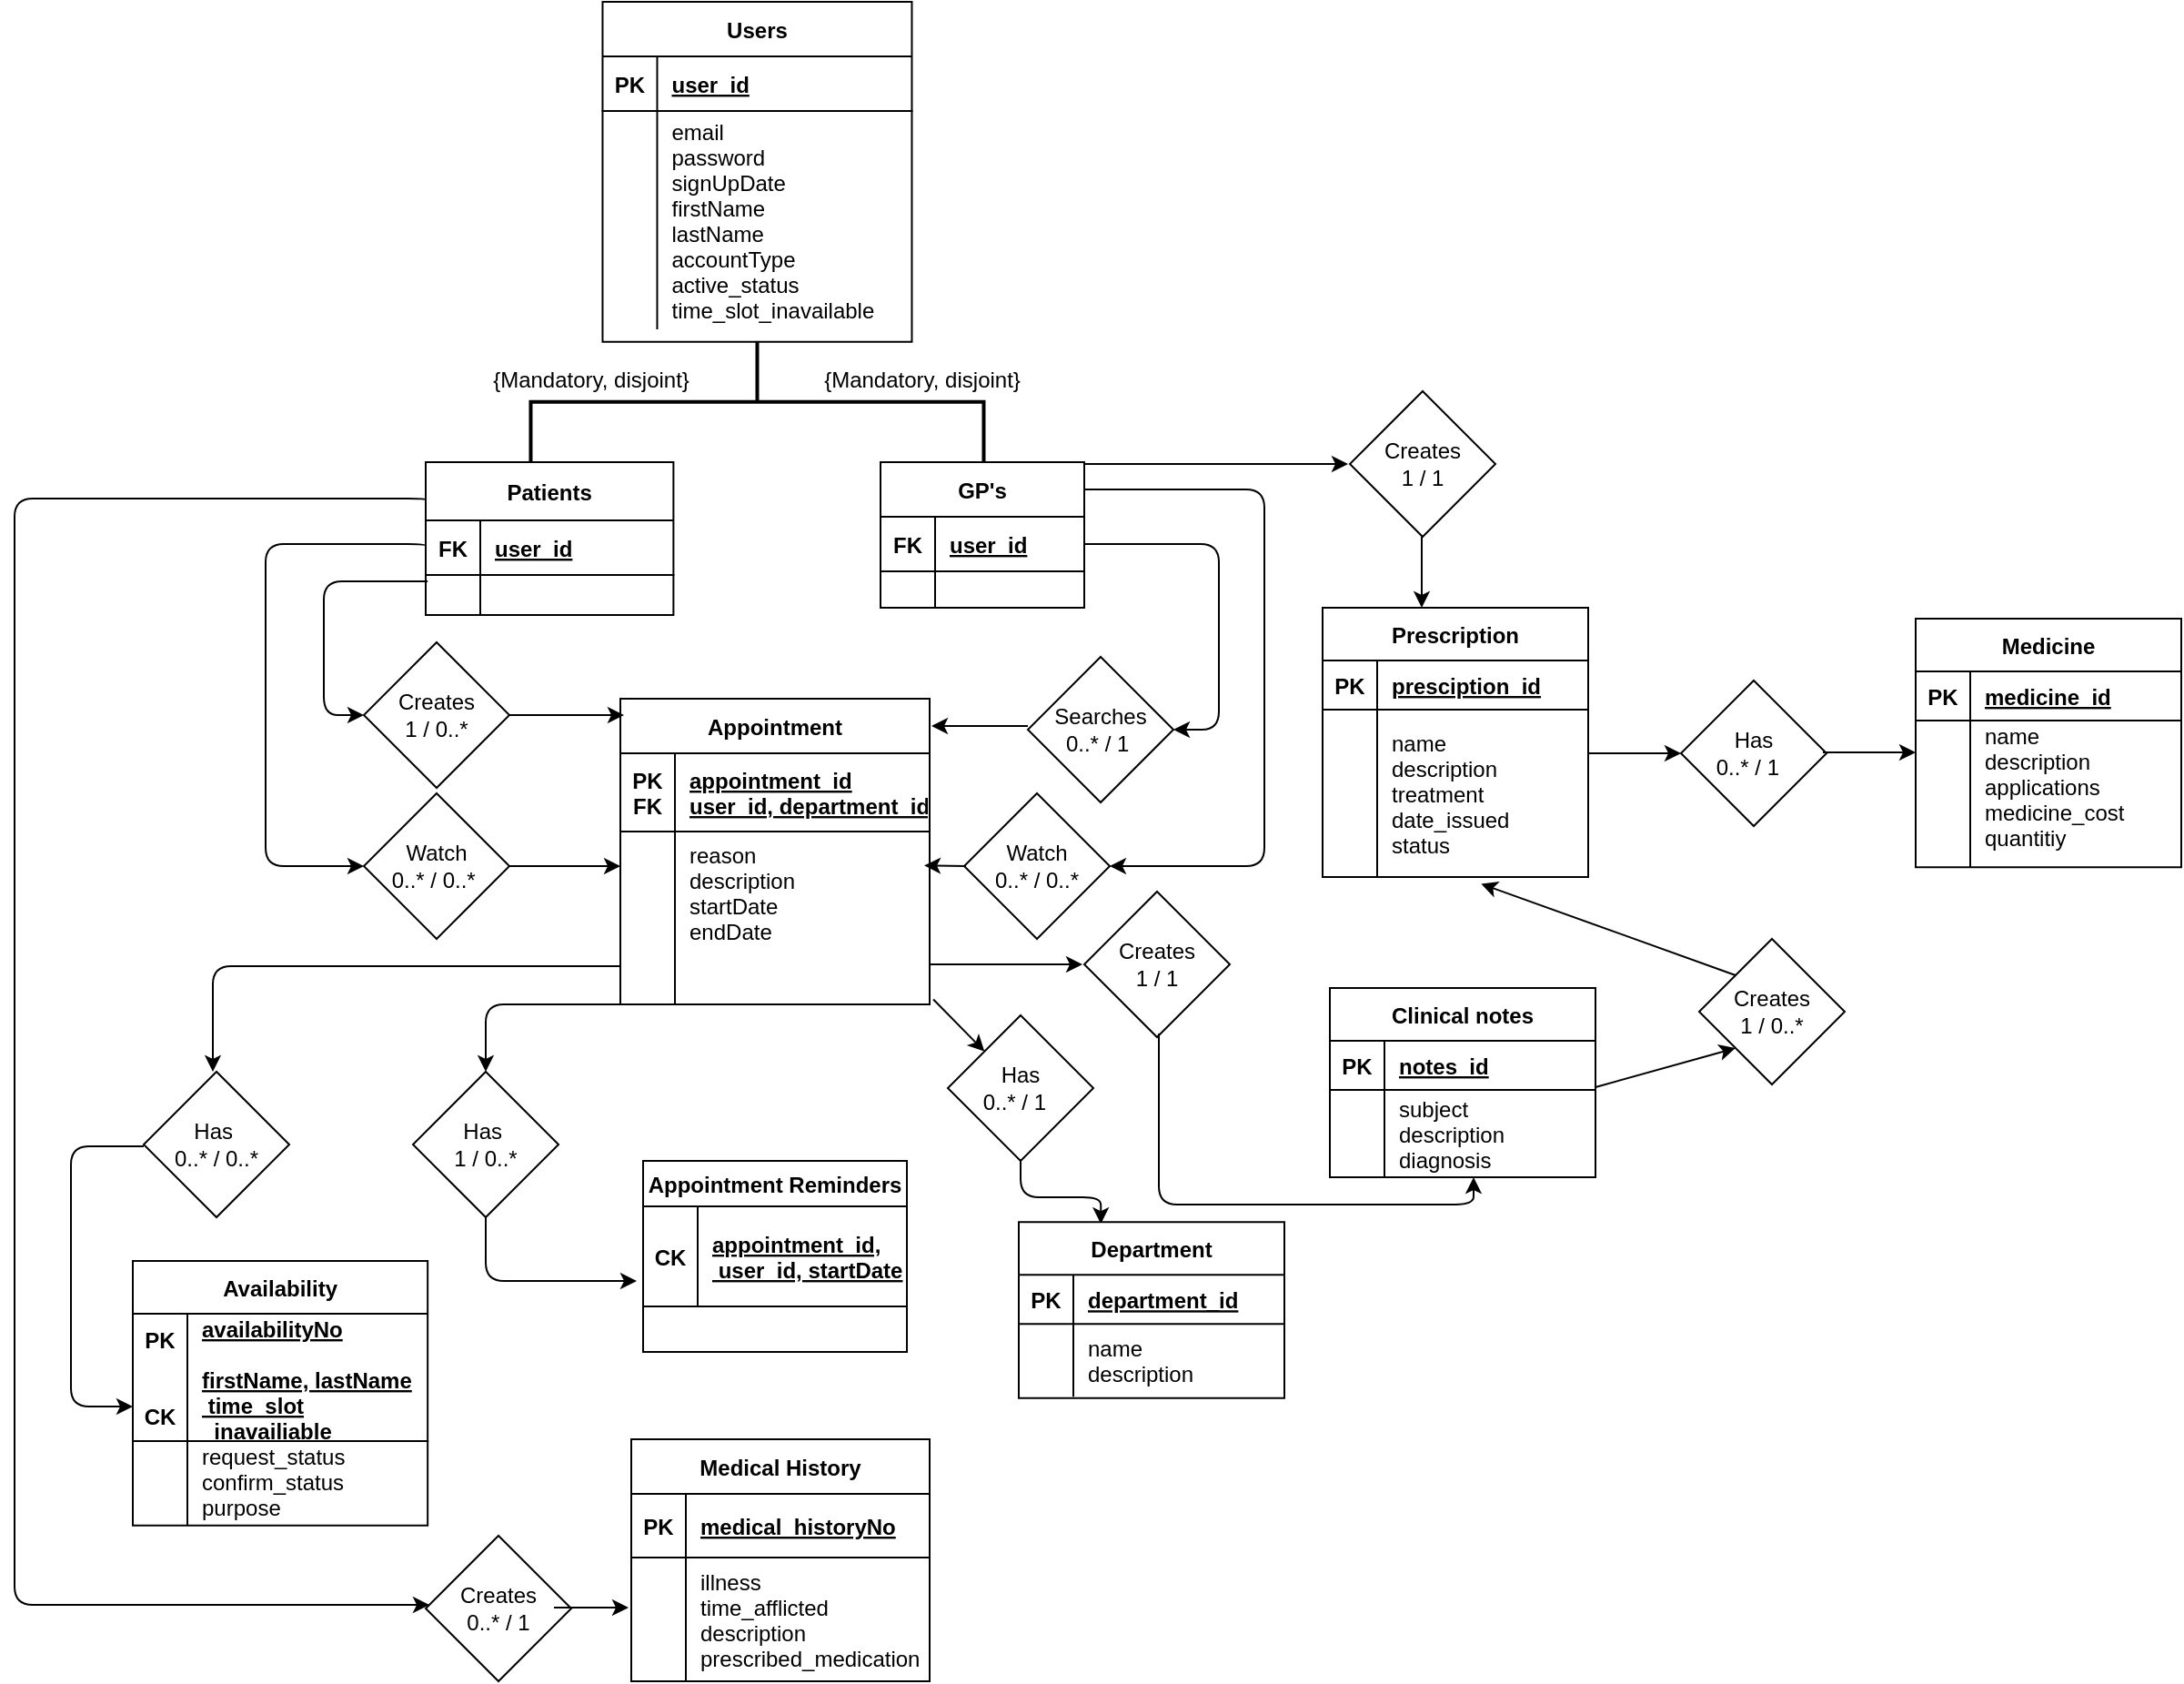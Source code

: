 <mxfile version="13.10.2" type="device"><diagram id="R2lEEEUBdFMjLlhIrx00" name="Diagram"><mxGraphModel dx="1449" dy="1027" grid="0" gridSize="10" guides="1" tooltips="1" connect="1" arrows="1" fold="1" page="0" pageScale="1" pageWidth="850" pageHeight="1100" math="0" shadow="0" extFonts="Permanent Marker^https://fonts.googleapis.com/css?family=Permanent+Marker"><root><mxCell id="0"/><mxCell id="1" parent="0"/><mxCell id="ns8veMdd_7WvEedU-JZv-5" style="edgeStyle=orthogonalEdgeStyle;rounded=1;orthogonalLoop=1;jettySize=auto;html=1;exitX=0;exitY=0.25;exitDx=0;exitDy=0;" parent="1" source="C-vyLk0tnHw3VtMMgP7b-2" target="ns8veMdd_7WvEedU-JZv-6" edge="1"><mxGeometry relative="1" as="geometry"><mxPoint x="40" y="370" as="targetPoint"/><Array as="points"><mxPoint x="243" y="230"/><mxPoint x="17" y="230"/><mxPoint x="17" y="838"/></Array></mxGeometry></mxCell><mxCell id="6a3gbyVTUJdRKcO8Yb8x-32" value="" style="strokeWidth=2;html=1;shape=mxgraph.flowchart.annotation_2;align=left;labelPosition=right;pointerEvents=1;rotation=90;" parent="1" vertex="1"><mxGeometry x="391.84" y="52.35" width="66.8" height="249" as="geometry"/></mxCell><mxCell id="6a3gbyVTUJdRKcO8Yb8x-34" value="Searches&lt;br&gt;0..* / 1&amp;nbsp;" style="rhombus;whiteSpace=wrap;html=1;" parent="1" vertex="1"><mxGeometry x="574" y="317" width="80" height="80" as="geometry"/></mxCell><mxCell id="6a3gbyVTUJdRKcO8Yb8x-35" style="edgeStyle=orthogonalEdgeStyle;rounded=1;orthogonalLoop=1;jettySize=auto;html=1;exitX=1;exitY=0.5;exitDx=0;exitDy=0;entryX=1;entryY=0.5;entryDx=0;entryDy=0;" parent="1" source="6a3gbyVTUJdRKcO8Yb8x-25" target="6a3gbyVTUJdRKcO8Yb8x-34" edge="1"><mxGeometry relative="1" as="geometry"><Array as="points"><mxPoint x="679" y="255"/><mxPoint x="679" y="357"/></Array></mxGeometry></mxCell><mxCell id="6a3gbyVTUJdRKcO8Yb8x-44" value="Creates &lt;br&gt;1 / 0..*" style="rhombus;whiteSpace=wrap;html=1;" parent="1" vertex="1"><mxGeometry x="209" y="309" width="80" height="80" as="geometry"/></mxCell><mxCell id="wx3--FIx8wRdteSqaftg-1" value="Watch&lt;br&gt;0..* / 0..*&amp;nbsp;" style="rhombus;whiteSpace=wrap;html=1;" parent="1" vertex="1"><mxGeometry x="209" y="392" width="80" height="80" as="geometry"/></mxCell><mxCell id="wx3--FIx8wRdteSqaftg-5" style="edgeStyle=orthogonalEdgeStyle;rounded=1;orthogonalLoop=1;jettySize=auto;html=1;exitX=0;exitY=0.5;exitDx=0;exitDy=0;entryX=0;entryY=0.5;entryDx=0;entryDy=0;" parent="1" source="C-vyLk0tnHw3VtMMgP7b-3" target="wx3--FIx8wRdteSqaftg-1" edge="1"><mxGeometry relative="1" as="geometry"><mxPoint x="250" y="240" as="sourcePoint"/><mxPoint x="170" y="630" as="targetPoint"/><Array as="points"><mxPoint x="155" y="255"/><mxPoint x="155" y="432"/></Array></mxGeometry></mxCell><mxCell id="ns8veMdd_7WvEedU-JZv-32" style="edgeStyle=orthogonalEdgeStyle;rounded=1;orthogonalLoop=1;jettySize=auto;html=1;exitX=1;exitY=0.5;exitDx=0;exitDy=0;strokeColor=none;" parent="1" source="wx3--FIx8wRdteSqaftg-41" target="wx3--FIx8wRdteSqaftg-28" edge="1"><mxGeometry relative="1" as="geometry"/></mxCell><mxCell id="2" style="edgeStyle=orthogonalEdgeStyle;rounded=1;orthogonalLoop=1;jettySize=auto;html=1;entryX=0.309;entryY=0.01;entryDx=0;entryDy=0;entryPerimeter=0;" parent="1" source="wx3--FIx8wRdteSqaftg-41" target="wx3--FIx8wRdteSqaftg-28" edge="1"><mxGeometry relative="1" as="geometry"/></mxCell><mxCell id="wx3--FIx8wRdteSqaftg-41" value="Has&lt;br&gt;0..* / 1 &amp;nbsp;" style="rhombus;whiteSpace=wrap;html=1;" parent="1" vertex="1"><mxGeometry x="530" y="514" width="80" height="80" as="geometry"/></mxCell><mxCell id="6a3gbyVTUJdRKcO8Yb8x-36" value="Appointment" style="shape=table;startSize=30;container=1;collapsible=1;childLayout=tableLayout;fixedRows=1;rowLines=0;fontStyle=1;align=center;resizeLast=1;" parent="1" vertex="1"><mxGeometry x="350" y="340" width="170" height="168" as="geometry"><mxRectangle x="340" y="20" width="70" height="30" as="alternateBounds"/></mxGeometry></mxCell><mxCell id="6a3gbyVTUJdRKcO8Yb8x-37" value="" style="shape=partialRectangle;collapsible=0;dropTarget=0;pointerEvents=0;fillColor=none;points=[[0,0.5],[1,0.5]];portConstraint=eastwest;top=0;left=0;right=0;bottom=1;" parent="6a3gbyVTUJdRKcO8Yb8x-36" vertex="1"><mxGeometry y="30" width="170" height="43" as="geometry"/></mxCell><mxCell id="6a3gbyVTUJdRKcO8Yb8x-38" value="PK&#10;FK" style="shape=partialRectangle;overflow=hidden;connectable=0;fillColor=none;top=0;left=0;bottom=0;right=0;fontStyle=1;" parent="6a3gbyVTUJdRKcO8Yb8x-37" vertex="1"><mxGeometry width="30" height="43" as="geometry"/></mxCell><mxCell id="6a3gbyVTUJdRKcO8Yb8x-39" value="appointment_id&#10;user_id, department_id" style="shape=partialRectangle;overflow=hidden;connectable=0;fillColor=none;top=0;left=0;bottom=0;right=0;align=left;spacingLeft=6;fontStyle=5;" parent="6a3gbyVTUJdRKcO8Yb8x-37" vertex="1"><mxGeometry x="30" width="140" height="43" as="geometry"/></mxCell><mxCell id="6a3gbyVTUJdRKcO8Yb8x-40" value="" style="shape=partialRectangle;collapsible=0;dropTarget=0;pointerEvents=0;fillColor=none;points=[[0,0.5],[1,0.5]];portConstraint=eastwest;top=0;left=0;right=0;bottom=0;" parent="6a3gbyVTUJdRKcO8Yb8x-36" vertex="1"><mxGeometry y="73" width="170" height="95" as="geometry"/></mxCell><mxCell id="6a3gbyVTUJdRKcO8Yb8x-41" value="" style="shape=partialRectangle;overflow=hidden;connectable=0;fillColor=none;top=0;left=0;bottom=0;right=0;" parent="6a3gbyVTUJdRKcO8Yb8x-40" vertex="1"><mxGeometry width="30" height="95" as="geometry"/></mxCell><mxCell id="6a3gbyVTUJdRKcO8Yb8x-42" value="reason&#10;description&#10;startDate&#10;endDate&#10;&#10;" style="shape=partialRectangle;overflow=hidden;connectable=0;fillColor=none;top=0;left=0;bottom=0;right=0;align=left;spacingLeft=6;" parent="6a3gbyVTUJdRKcO8Yb8x-40" vertex="1"><mxGeometry x="30" width="140" height="95" as="geometry"/></mxCell><mxCell id="ns8veMdd_7WvEedU-JZv-6" value="Creates&lt;br&gt;0..* / 1" style="rhombus;whiteSpace=wrap;html=1;" parent="1" vertex="1"><mxGeometry x="243" y="800" width="80" height="80" as="geometry"/></mxCell><mxCell id="P6kOcSW-mybjxz6MBlRz-5" value="{Mandatory, disjoint}" style="text;html=1;strokeColor=none;fillColor=none;align=center;verticalAlign=middle;whiteSpace=wrap;rounded=0;" parent="1" vertex="1"><mxGeometry x="269" y="150" width="130" height="30" as="geometry"/></mxCell><mxCell id="P6kOcSW-mybjxz6MBlRz-6" value="{Mandatory, disjoint}" style="text;html=1;strokeColor=none;fillColor=none;align=center;verticalAlign=middle;whiteSpace=wrap;rounded=0;" parent="1" vertex="1"><mxGeometry x="450.5" y="150" width="130" height="30" as="geometry"/></mxCell><mxCell id="P6kOcSW-mybjxz6MBlRz-7" value="" style="endArrow=classic;html=1;exitX=1;exitY=0.5;exitDx=0;exitDy=0;" parent="1" source="6a3gbyVTUJdRKcO8Yb8x-44" edge="1"><mxGeometry width="50" height="50" relative="1" as="geometry"><mxPoint x="330" y="390" as="sourcePoint"/><mxPoint x="352" y="349" as="targetPoint"/></mxGeometry></mxCell><mxCell id="P6kOcSW-mybjxz6MBlRz-9" value="" style="endArrow=classic;html=1;exitX=1;exitY=0.5;exitDx=0;exitDy=0;" parent="1" source="wx3--FIx8wRdteSqaftg-1" edge="1"><mxGeometry width="50" height="50" relative="1" as="geometry"><mxPoint x="270" y="580" as="sourcePoint"/><mxPoint x="350" y="432" as="targetPoint"/><Array as="points"/></mxGeometry></mxCell><mxCell id="P6kOcSW-mybjxz6MBlRz-10" value="" style="endArrow=classic;html=1;" parent="1" edge="1"><mxGeometry width="50" height="50" relative="1" as="geometry"><mxPoint x="574" y="355" as="sourcePoint"/><mxPoint x="521" y="355" as="targetPoint"/><Array as="points"/></mxGeometry></mxCell><mxCell id="P6kOcSW-mybjxz6MBlRz-21" value="" style="endArrow=classic;html=1;exitX=1.012;exitY=0.971;exitDx=0;exitDy=0;exitPerimeter=0;" parent="1" source="6a3gbyVTUJdRKcO8Yb8x-40" target="wx3--FIx8wRdteSqaftg-41" edge="1"><mxGeometry width="50" height="50" relative="1" as="geometry"><mxPoint x="530" y="520" as="sourcePoint"/><mxPoint x="565" y="470" as="targetPoint"/><Array as="points"/></mxGeometry></mxCell><mxCell id="wx3--FIx8wRdteSqaftg-28" value="Department" style="shape=table;startSize=29;container=1;collapsible=1;childLayout=tableLayout;fixedRows=1;rowLines=0;fontStyle=1;align=center;resizeLast=1;" parent="1" vertex="1"><mxGeometry x="569" y="627.63" width="146" height="96.75" as="geometry"/></mxCell><mxCell id="wx3--FIx8wRdteSqaftg-29" value="" style="shape=partialRectangle;collapsible=0;dropTarget=0;pointerEvents=0;fillColor=none;top=0;left=0;bottom=1;right=0;points=[[0,0.5],[1,0.5]];portConstraint=eastwest;" parent="wx3--FIx8wRdteSqaftg-28" vertex="1"><mxGeometry y="29" width="146" height="27" as="geometry"/></mxCell><mxCell id="wx3--FIx8wRdteSqaftg-30" value="PK" style="shape=partialRectangle;connectable=0;fillColor=none;top=0;left=0;bottom=0;right=0;fontStyle=1;overflow=hidden;" parent="wx3--FIx8wRdteSqaftg-29" vertex="1"><mxGeometry width="30.0" height="27" as="geometry"/></mxCell><mxCell id="wx3--FIx8wRdteSqaftg-31" value="department_id" style="shape=partialRectangle;connectable=0;fillColor=none;top=0;left=0;bottom=0;right=0;align=left;spacingLeft=6;fontStyle=5;overflow=hidden;" parent="wx3--FIx8wRdteSqaftg-29" vertex="1"><mxGeometry x="30.0" width="116" height="27" as="geometry"/></mxCell><mxCell id="wx3--FIx8wRdteSqaftg-35" value="" style="shape=partialRectangle;collapsible=0;dropTarget=0;pointerEvents=0;fillColor=none;top=0;left=0;bottom=0;right=0;points=[[0,0.5],[1,0.5]];portConstraint=eastwest;" parent="wx3--FIx8wRdteSqaftg-28" vertex="1"><mxGeometry y="56" width="146" height="40" as="geometry"/></mxCell><mxCell id="wx3--FIx8wRdteSqaftg-36" value="" style="shape=partialRectangle;connectable=0;fillColor=none;top=0;left=0;bottom=0;right=0;editable=1;overflow=hidden;" parent="wx3--FIx8wRdteSqaftg-35" vertex="1"><mxGeometry width="30.0" height="40" as="geometry"/></mxCell><mxCell id="wx3--FIx8wRdteSqaftg-37" value="name&#10;description" style="shape=partialRectangle;connectable=0;fillColor=none;top=0;left=0;bottom=0;right=0;align=left;spacingLeft=6;overflow=hidden;" parent="wx3--FIx8wRdteSqaftg-35" vertex="1"><mxGeometry x="30.0" width="116" height="40" as="geometry"/></mxCell><mxCell id="C-vyLk0tnHw3VtMMgP7b-23" value="Users" style="shape=table;startSize=30;container=1;collapsible=1;childLayout=tableLayout;fixedRows=1;rowLines=0;fontStyle=1;align=center;resizeLast=1;" parent="1" vertex="1"><mxGeometry x="340.24" y="-43" width="170" height="186.861" as="geometry"><mxRectangle x="340" y="20" width="70" height="30" as="alternateBounds"/></mxGeometry></mxCell><mxCell id="C-vyLk0tnHw3VtMMgP7b-24" value="" style="shape=partialRectangle;collapsible=0;dropTarget=0;pointerEvents=0;fillColor=none;points=[[0,0.5],[1,0.5]];portConstraint=eastwest;top=0;left=0;right=0;bottom=1;" parent="C-vyLk0tnHw3VtMMgP7b-23" vertex="1"><mxGeometry y="30" width="170" height="30" as="geometry"/></mxCell><mxCell id="C-vyLk0tnHw3VtMMgP7b-25" value="PK" style="shape=partialRectangle;overflow=hidden;connectable=0;fillColor=none;top=0;left=0;bottom=0;right=0;fontStyle=1;" parent="C-vyLk0tnHw3VtMMgP7b-24" vertex="1"><mxGeometry width="30" height="30" as="geometry"/></mxCell><mxCell id="C-vyLk0tnHw3VtMMgP7b-26" value="user_id" style="shape=partialRectangle;overflow=hidden;connectable=0;fillColor=none;top=0;left=0;bottom=0;right=0;align=left;spacingLeft=6;fontStyle=5;" parent="C-vyLk0tnHw3VtMMgP7b-24" vertex="1"><mxGeometry x="30" width="140" height="30" as="geometry"/></mxCell><mxCell id="C-vyLk0tnHw3VtMMgP7b-27" value="" style="shape=partialRectangle;collapsible=0;dropTarget=0;pointerEvents=0;fillColor=none;points=[[0,0.5],[1,0.5]];portConstraint=eastwest;top=0;left=0;right=0;bottom=0;" parent="C-vyLk0tnHw3VtMMgP7b-23" vertex="1"><mxGeometry y="60" width="170" height="120" as="geometry"/></mxCell><mxCell id="C-vyLk0tnHw3VtMMgP7b-28" value="" style="shape=partialRectangle;overflow=hidden;connectable=0;fillColor=none;top=0;left=0;bottom=0;right=0;" parent="C-vyLk0tnHw3VtMMgP7b-27" vertex="1"><mxGeometry width="30" height="120" as="geometry"/></mxCell><mxCell id="C-vyLk0tnHw3VtMMgP7b-29" value="email&#10;password&#10;signUpDate&#10;firstName&#10;lastName&#10;accountType&#10;active_status&#10;time_slot_inavailable" style="shape=partialRectangle;overflow=hidden;connectable=0;fillColor=none;top=0;left=0;bottom=0;right=0;align=left;spacingLeft=6;" parent="C-vyLk0tnHw3VtMMgP7b-27" vertex="1"><mxGeometry x="30" width="140" height="120" as="geometry"/></mxCell><mxCell id="C-vyLk0tnHw3VtMMgP7b-2" value="Patients" style="shape=table;startSize=32;container=1;collapsible=1;childLayout=tableLayout;fixedRows=1;rowLines=0;fontStyle=1;align=center;resizeLast=1;" parent="1" vertex="1"><mxGeometry x="243" y="210" width="136.19" height="84" as="geometry"/></mxCell><mxCell id="C-vyLk0tnHw3VtMMgP7b-3" value="" style="shape=partialRectangle;collapsible=0;dropTarget=0;pointerEvents=0;fillColor=none;points=[[0,0.5],[1,0.5]];portConstraint=eastwest;top=0;left=0;right=0;bottom=1;" parent="C-vyLk0tnHw3VtMMgP7b-2" vertex="1"><mxGeometry y="32" width="136.19" height="30" as="geometry"/></mxCell><mxCell id="C-vyLk0tnHw3VtMMgP7b-4" value="FK" style="shape=partialRectangle;overflow=hidden;connectable=0;fillColor=none;top=0;left=0;bottom=0;right=0;fontStyle=1;" parent="C-vyLk0tnHw3VtMMgP7b-3" vertex="1"><mxGeometry width="30" height="30" as="geometry"/></mxCell><mxCell id="C-vyLk0tnHw3VtMMgP7b-5" value="user_id" style="shape=partialRectangle;overflow=hidden;connectable=0;fillColor=none;top=0;left=0;bottom=0;right=0;align=left;spacingLeft=6;fontStyle=5;" parent="C-vyLk0tnHw3VtMMgP7b-3" vertex="1"><mxGeometry x="30" width="106.19" height="30" as="geometry"/></mxCell><mxCell id="C-vyLk0tnHw3VtMMgP7b-6" value="" style="shape=partialRectangle;collapsible=0;dropTarget=0;pointerEvents=0;fillColor=none;points=[[0,0.5],[1,0.5]];portConstraint=eastwest;top=0;left=0;right=0;bottom=0;" parent="C-vyLk0tnHw3VtMMgP7b-2" vertex="1"><mxGeometry y="62" width="136.19" height="22" as="geometry"/></mxCell><mxCell id="C-vyLk0tnHw3VtMMgP7b-7" value="" style="shape=partialRectangle;overflow=hidden;connectable=0;fillColor=none;top=0;left=0;bottom=0;right=0;" parent="C-vyLk0tnHw3VtMMgP7b-6" vertex="1"><mxGeometry width="30" height="22" as="geometry"/></mxCell><mxCell id="C-vyLk0tnHw3VtMMgP7b-8" value="" style="shape=partialRectangle;overflow=hidden;connectable=0;fillColor=none;top=0;left=0;bottom=0;right=0;align=left;spacingLeft=6;" parent="C-vyLk0tnHw3VtMMgP7b-6" vertex="1"><mxGeometry x="30" width="106.19" height="22" as="geometry"/></mxCell><mxCell id="6a3gbyVTUJdRKcO8Yb8x-24" value="GP's" style="shape=table;startSize=30;container=1;collapsible=1;childLayout=tableLayout;fixedRows=1;rowLines=0;fontStyle=1;align=center;resizeLast=1;" parent="1" vertex="1"><mxGeometry x="493" y="210" width="112" height="80" as="geometry"/></mxCell><mxCell id="6a3gbyVTUJdRKcO8Yb8x-25" value="" style="shape=partialRectangle;collapsible=0;dropTarget=0;pointerEvents=0;fillColor=none;points=[[0,0.5],[1,0.5]];portConstraint=eastwest;top=0;left=0;right=0;bottom=1;" parent="6a3gbyVTUJdRKcO8Yb8x-24" vertex="1"><mxGeometry y="30" width="112" height="30" as="geometry"/></mxCell><mxCell id="6a3gbyVTUJdRKcO8Yb8x-26" value="FK" style="shape=partialRectangle;overflow=hidden;connectable=0;fillColor=none;top=0;left=0;bottom=0;right=0;fontStyle=1;" parent="6a3gbyVTUJdRKcO8Yb8x-25" vertex="1"><mxGeometry width="30" height="30" as="geometry"/></mxCell><mxCell id="6a3gbyVTUJdRKcO8Yb8x-27" value="user_id" style="shape=partialRectangle;overflow=hidden;connectable=0;fillColor=none;top=0;left=0;bottom=0;right=0;align=left;spacingLeft=6;fontStyle=5;" parent="6a3gbyVTUJdRKcO8Yb8x-25" vertex="1"><mxGeometry x="30" width="82" height="30" as="geometry"/></mxCell><mxCell id="6a3gbyVTUJdRKcO8Yb8x-28" value="" style="shape=partialRectangle;collapsible=0;dropTarget=0;pointerEvents=0;fillColor=none;points=[[0,0.5],[1,0.5]];portConstraint=eastwest;top=0;left=0;right=0;bottom=0;" parent="6a3gbyVTUJdRKcO8Yb8x-24" vertex="1"><mxGeometry y="60" width="112" height="20" as="geometry"/></mxCell><mxCell id="6a3gbyVTUJdRKcO8Yb8x-29" value="" style="shape=partialRectangle;overflow=hidden;connectable=0;fillColor=none;top=0;left=0;bottom=0;right=0;" parent="6a3gbyVTUJdRKcO8Yb8x-28" vertex="1"><mxGeometry width="30" height="20" as="geometry"/></mxCell><mxCell id="6a3gbyVTUJdRKcO8Yb8x-30" value="" style="shape=partialRectangle;overflow=hidden;connectable=0;fillColor=none;top=0;left=0;bottom=0;right=0;align=left;spacingLeft=6;" parent="6a3gbyVTUJdRKcO8Yb8x-28" vertex="1"><mxGeometry x="30" width="82" height="20" as="geometry"/></mxCell><mxCell id="lxqCX38mrg4tKDXiwQsC-1" value="Medical History" style="shape=table;startSize=30;container=1;collapsible=1;childLayout=tableLayout;fixedRows=1;rowLines=0;fontStyle=1;align=center;resizeLast=1;" parent="1" vertex="1"><mxGeometry x="356" y="747" width="164" height="133" as="geometry"><mxRectangle x="350" y="747" width="70" height="30" as="alternateBounds"/></mxGeometry></mxCell><mxCell id="lxqCX38mrg4tKDXiwQsC-2" value="" style="shape=partialRectangle;collapsible=0;dropTarget=0;pointerEvents=0;fillColor=none;points=[[0,0.5],[1,0.5]];portConstraint=eastwest;top=0;left=0;right=0;bottom=1;" parent="lxqCX38mrg4tKDXiwQsC-1" vertex="1"><mxGeometry y="30" width="164" height="35" as="geometry"/></mxCell><mxCell id="lxqCX38mrg4tKDXiwQsC-3" value="PK" style="shape=partialRectangle;overflow=hidden;connectable=0;fillColor=none;top=0;left=0;bottom=0;right=0;fontStyle=1;" parent="lxqCX38mrg4tKDXiwQsC-2" vertex="1"><mxGeometry width="30" height="35" as="geometry"/></mxCell><mxCell id="lxqCX38mrg4tKDXiwQsC-4" value="medical_historyNo" style="shape=partialRectangle;overflow=hidden;connectable=0;fillColor=none;top=0;left=0;bottom=0;right=0;align=left;spacingLeft=6;fontStyle=5;" parent="lxqCX38mrg4tKDXiwQsC-2" vertex="1"><mxGeometry x="30" width="134" height="35" as="geometry"/></mxCell><mxCell id="lxqCX38mrg4tKDXiwQsC-5" value="" style="shape=partialRectangle;collapsible=0;dropTarget=0;pointerEvents=0;fillColor=none;points=[[0,0.5],[1,0.5]];portConstraint=eastwest;top=0;left=0;right=0;bottom=0;" parent="lxqCX38mrg4tKDXiwQsC-1" vertex="1"><mxGeometry y="65" width="164" height="68" as="geometry"/></mxCell><mxCell id="lxqCX38mrg4tKDXiwQsC-6" value="" style="shape=partialRectangle;overflow=hidden;connectable=0;fillColor=none;top=0;left=0;bottom=0;right=0;" parent="lxqCX38mrg4tKDXiwQsC-5" vertex="1"><mxGeometry width="30" height="68" as="geometry"/></mxCell><mxCell id="lxqCX38mrg4tKDXiwQsC-7" value="illness&#10;time_afflicted&#10;description&#10;prescribed_medication" style="shape=partialRectangle;overflow=hidden;connectable=0;fillColor=none;top=0;left=0;bottom=0;right=0;align=left;spacingLeft=6;" parent="lxqCX38mrg4tKDXiwQsC-5" vertex="1"><mxGeometry x="30" width="134" height="68" as="geometry"/></mxCell><mxCell id="3" value="Appointment Reminders" style="shape=table;startSize=25;container=1;collapsible=1;childLayout=tableLayout;fixedRows=1;rowLines=0;fontStyle=1;align=center;resizeLast=1;" parent="1" vertex="1"><mxGeometry x="362.5" y="594" width="145" height="105" as="geometry"/></mxCell><mxCell id="4" value="" style="shape=partialRectangle;collapsible=0;dropTarget=0;pointerEvents=0;fillColor=none;top=0;left=0;bottom=1;right=0;points=[[0,0.5],[1,0.5]];portConstraint=eastwest;" parent="3" vertex="1"><mxGeometry y="25" width="145" height="55" as="geometry"/></mxCell><mxCell id="5" value="CK" style="shape=partialRectangle;connectable=0;fillColor=none;top=0;left=0;bottom=0;right=0;fontStyle=1;overflow=hidden;" parent="4" vertex="1"><mxGeometry width="30.0" height="55" as="geometry"/></mxCell><mxCell id="6" value="appointment_id,&#10; user_id, startDate" style="shape=partialRectangle;connectable=0;fillColor=none;top=0;left=0;bottom=0;right=0;align=left;spacingLeft=6;fontStyle=5;overflow=hidden;" parent="4" vertex="1"><mxGeometry x="30.0" width="115" height="55" as="geometry"/></mxCell><mxCell id="T6FLNSdToQMwpcqyPoO5-12" style="edgeStyle=orthogonalEdgeStyle;rounded=1;orthogonalLoop=1;jettySize=auto;html=1;exitX=1;exitY=0.5;exitDx=0;exitDy=0;entryX=1;entryY=0.5;entryDx=0;entryDy=0;" edge="1" parent="1" target="T6FLNSdToQMwpcqyPoO5-13"><mxGeometry relative="1" as="geometry"><Array as="points"><mxPoint x="704" y="225"/><mxPoint x="704" y="432"/></Array><mxPoint x="605" y="225" as="sourcePoint"/><mxPoint x="613" y="418" as="targetPoint"/></mxGeometry></mxCell><mxCell id="T6FLNSdToQMwpcqyPoO5-13" value="Watch&lt;br&gt;0..* / 0..*" style="rhombus;whiteSpace=wrap;html=1;" vertex="1" parent="1"><mxGeometry x="539" y="392" width="80" height="80" as="geometry"/></mxCell><mxCell id="T6FLNSdToQMwpcqyPoO5-16" value="" style="endArrow=classic;html=1;entryX=0.973;entryY=0.09;entryDx=0;entryDy=0;entryPerimeter=0;" edge="1" parent="1"><mxGeometry width="50" height="50" relative="1" as="geometry"><mxPoint x="540" y="432" as="sourcePoint"/><mxPoint x="517.0" y="431.679" as="targetPoint"/><Array as="points"/></mxGeometry></mxCell><mxCell id="T6FLNSdToQMwpcqyPoO5-18" value="" style="endArrow=classic;html=1;exitX=1;exitY=0.5;exitDx=0;exitDy=0;" edge="1" parent="1"><mxGeometry width="50" height="50" relative="1" as="geometry"><mxPoint x="519.75" y="486" as="sourcePoint"/><mxPoint x="604" y="486" as="targetPoint"/><Array as="points"/></mxGeometry></mxCell><mxCell id="T6FLNSdToQMwpcqyPoO5-19" value="Prescription" style="shape=table;startSize=29;container=1;collapsible=1;childLayout=tableLayout;fixedRows=1;rowLines=0;fontStyle=1;align=center;resizeLast=1;" vertex="1" parent="1"><mxGeometry x="736" y="290" width="146" height="148" as="geometry"/></mxCell><mxCell id="T6FLNSdToQMwpcqyPoO5-20" value="" style="shape=partialRectangle;collapsible=0;dropTarget=0;pointerEvents=0;fillColor=none;top=0;left=0;bottom=1;right=0;points=[[0,0.5],[1,0.5]];portConstraint=eastwest;" vertex="1" parent="T6FLNSdToQMwpcqyPoO5-19"><mxGeometry y="29" width="146" height="27" as="geometry"/></mxCell><mxCell id="T6FLNSdToQMwpcqyPoO5-21" value="PK" style="shape=partialRectangle;connectable=0;fillColor=none;top=0;left=0;bottom=0;right=0;fontStyle=1;overflow=hidden;" vertex="1" parent="T6FLNSdToQMwpcqyPoO5-20"><mxGeometry width="30.0" height="27" as="geometry"/></mxCell><mxCell id="T6FLNSdToQMwpcqyPoO5-22" value="presciption_id" style="shape=partialRectangle;connectable=0;fillColor=none;top=0;left=0;bottom=0;right=0;align=left;spacingLeft=6;fontStyle=5;overflow=hidden;" vertex="1" parent="T6FLNSdToQMwpcqyPoO5-20"><mxGeometry x="30.0" width="116" height="27" as="geometry"/></mxCell><mxCell id="T6FLNSdToQMwpcqyPoO5-23" value="" style="shape=partialRectangle;collapsible=0;dropTarget=0;pointerEvents=0;fillColor=none;top=0;left=0;bottom=0;right=0;points=[[0,0.5],[1,0.5]];portConstraint=eastwest;" vertex="1" parent="T6FLNSdToQMwpcqyPoO5-19"><mxGeometry y="56" width="146" height="92" as="geometry"/></mxCell><mxCell id="T6FLNSdToQMwpcqyPoO5-24" value="" style="shape=partialRectangle;connectable=0;fillColor=none;top=0;left=0;bottom=0;right=0;editable=1;overflow=hidden;" vertex="1" parent="T6FLNSdToQMwpcqyPoO5-23"><mxGeometry width="30.0" height="92" as="geometry"/></mxCell><mxCell id="T6FLNSdToQMwpcqyPoO5-25" value="name&#10;description&#10;treatment&#10;date_issued&#10;status" style="shape=partialRectangle;connectable=0;fillColor=none;top=0;left=0;bottom=0;right=0;align=left;spacingLeft=6;overflow=hidden;" vertex="1" parent="T6FLNSdToQMwpcqyPoO5-23"><mxGeometry x="30.0" width="116" height="92" as="geometry"/></mxCell><mxCell id="T6FLNSdToQMwpcqyPoO5-27" value="Creates &lt;br&gt;1 / 1" style="rhombus;whiteSpace=wrap;html=1;" vertex="1" parent="1"><mxGeometry x="751" y="171" width="80" height="80" as="geometry"/></mxCell><mxCell id="T6FLNSdToQMwpcqyPoO5-34" value="" style="endArrow=classic;html=1;" edge="1" parent="1"><mxGeometry width="50" height="50" relative="1" as="geometry"><mxPoint x="605" y="211" as="sourcePoint"/><mxPoint x="750" y="211" as="targetPoint"/><Array as="points"/></mxGeometry></mxCell><mxCell id="T6FLNSdToQMwpcqyPoO5-35" value="" style="endArrow=classic;html=1;" edge="1" parent="1"><mxGeometry width="50" height="50" relative="1" as="geometry"><mxPoint x="790.5" y="251" as="sourcePoint"/><mxPoint x="790.5" y="290" as="targetPoint"/><Array as="points"/></mxGeometry></mxCell><mxCell id="T6FLNSdToQMwpcqyPoO5-36" value="Creates &lt;br&gt;1 / 1" style="rhombus;whiteSpace=wrap;html=1;" vertex="1" parent="1"><mxGeometry x="605" y="446" width="80" height="80" as="geometry"/></mxCell><mxCell id="T6FLNSdToQMwpcqyPoO5-37" value="Clinical notes" style="shape=table;startSize=29;container=1;collapsible=1;childLayout=tableLayout;fixedRows=1;rowLines=0;fontStyle=1;align=center;resizeLast=1;" vertex="1" parent="1"><mxGeometry x="740" y="499" width="146" height="104" as="geometry"/></mxCell><mxCell id="T6FLNSdToQMwpcqyPoO5-38" value="" style="shape=partialRectangle;collapsible=0;dropTarget=0;pointerEvents=0;fillColor=none;top=0;left=0;bottom=1;right=0;points=[[0,0.5],[1,0.5]];portConstraint=eastwest;" vertex="1" parent="T6FLNSdToQMwpcqyPoO5-37"><mxGeometry y="29" width="146" height="27" as="geometry"/></mxCell><mxCell id="T6FLNSdToQMwpcqyPoO5-39" value="PK" style="shape=partialRectangle;connectable=0;fillColor=none;top=0;left=0;bottom=0;right=0;fontStyle=1;overflow=hidden;" vertex="1" parent="T6FLNSdToQMwpcqyPoO5-38"><mxGeometry width="30.0" height="27" as="geometry"/></mxCell><mxCell id="T6FLNSdToQMwpcqyPoO5-40" value="notes_id" style="shape=partialRectangle;connectable=0;fillColor=none;top=0;left=0;bottom=0;right=0;align=left;spacingLeft=6;fontStyle=5;overflow=hidden;" vertex="1" parent="T6FLNSdToQMwpcqyPoO5-38"><mxGeometry x="30.0" width="116" height="27" as="geometry"/></mxCell><mxCell id="T6FLNSdToQMwpcqyPoO5-41" value="" style="shape=partialRectangle;collapsible=0;dropTarget=0;pointerEvents=0;fillColor=none;top=0;left=0;bottom=0;right=0;points=[[0,0.5],[1,0.5]];portConstraint=eastwest;" vertex="1" parent="T6FLNSdToQMwpcqyPoO5-37"><mxGeometry y="56" width="146" height="48" as="geometry"/></mxCell><mxCell id="T6FLNSdToQMwpcqyPoO5-42" value="" style="shape=partialRectangle;connectable=0;fillColor=none;top=0;left=0;bottom=0;right=0;editable=1;overflow=hidden;" vertex="1" parent="T6FLNSdToQMwpcqyPoO5-41"><mxGeometry width="30.0" height="48" as="geometry"/></mxCell><mxCell id="T6FLNSdToQMwpcqyPoO5-43" value="subject&#10;description&#10;diagnosis" style="shape=partialRectangle;connectable=0;fillColor=none;top=0;left=0;bottom=0;right=0;align=left;spacingLeft=6;overflow=hidden;" vertex="1" parent="T6FLNSdToQMwpcqyPoO5-41"><mxGeometry x="30.0" width="116" height="48" as="geometry"/></mxCell><mxCell id="T6FLNSdToQMwpcqyPoO5-44" value="" style="endArrow=classic;html=1;" edge="1" parent="1"><mxGeometry width="50" height="50" relative="1" as="geometry"><mxPoint x="882" y="370" as="sourcePoint"/><mxPoint x="933" y="370" as="targetPoint"/><Array as="points"/></mxGeometry></mxCell><mxCell id="T6FLNSdToQMwpcqyPoO5-45" value="Has&lt;br&gt;0..* / 1 &amp;nbsp;" style="rhombus;whiteSpace=wrap;html=1;" vertex="1" parent="1"><mxGeometry x="933" y="330" width="80" height="80" as="geometry"/></mxCell><mxCell id="T6FLNSdToQMwpcqyPoO5-46" value="" style="endArrow=classic;html=1;" edge="1" parent="1"><mxGeometry width="50" height="50" relative="1" as="geometry"><mxPoint x="1011" y="369.5" as="sourcePoint"/><mxPoint x="1062" y="369.5" as="targetPoint"/><Array as="points"/></mxGeometry></mxCell><mxCell id="T6FLNSdToQMwpcqyPoO5-47" value="Medicine" style="shape=table;startSize=29;container=1;collapsible=1;childLayout=tableLayout;fixedRows=1;rowLines=0;fontStyle=1;align=center;resizeLast=1;" vertex="1" parent="1"><mxGeometry x="1062" y="296" width="146" height="136.653" as="geometry"/></mxCell><mxCell id="T6FLNSdToQMwpcqyPoO5-48" value="" style="shape=partialRectangle;collapsible=0;dropTarget=0;pointerEvents=0;fillColor=none;top=0;left=0;bottom=1;right=0;points=[[0,0.5],[1,0.5]];portConstraint=eastwest;" vertex="1" parent="T6FLNSdToQMwpcqyPoO5-47"><mxGeometry y="29" width="146" height="27" as="geometry"/></mxCell><mxCell id="T6FLNSdToQMwpcqyPoO5-49" value="PK" style="shape=partialRectangle;connectable=0;fillColor=none;top=0;left=0;bottom=0;right=0;fontStyle=1;overflow=hidden;" vertex="1" parent="T6FLNSdToQMwpcqyPoO5-48"><mxGeometry width="30.0" height="27" as="geometry"/></mxCell><mxCell id="T6FLNSdToQMwpcqyPoO5-50" value="medicine_id" style="shape=partialRectangle;connectable=0;fillColor=none;top=0;left=0;bottom=0;right=0;align=left;spacingLeft=6;fontStyle=5;overflow=hidden;" vertex="1" parent="T6FLNSdToQMwpcqyPoO5-48"><mxGeometry x="30.0" width="116" height="27" as="geometry"/></mxCell><mxCell id="T6FLNSdToQMwpcqyPoO5-51" value="" style="shape=partialRectangle;collapsible=0;dropTarget=0;pointerEvents=0;fillColor=none;top=0;left=0;bottom=0;right=0;points=[[0,0.5],[1,0.5]];portConstraint=eastwest;" vertex="1" parent="T6FLNSdToQMwpcqyPoO5-47"><mxGeometry y="56" width="146" height="81" as="geometry"/></mxCell><mxCell id="T6FLNSdToQMwpcqyPoO5-52" value="" style="shape=partialRectangle;connectable=0;fillColor=none;top=0;left=0;bottom=0;right=0;editable=1;overflow=hidden;" vertex="1" parent="T6FLNSdToQMwpcqyPoO5-51"><mxGeometry width="30.0" height="81" as="geometry"/></mxCell><mxCell id="T6FLNSdToQMwpcqyPoO5-53" value="name&#10;description&#10;applications&#10;medicine_cost&#10;quantitiy&#10;" style="shape=partialRectangle;connectable=0;fillColor=none;top=0;left=0;bottom=0;right=0;align=left;spacingLeft=6;overflow=hidden;" vertex="1" parent="T6FLNSdToQMwpcqyPoO5-51"><mxGeometry x="30.0" width="116" height="81" as="geometry"/></mxCell><mxCell id="T6FLNSdToQMwpcqyPoO5-58" value="" style="endArrow=classic;html=1;" edge="1" parent="1"><mxGeometry width="50" height="50" relative="1" as="geometry"><mxPoint x="313.5" y="839.5" as="sourcePoint"/><mxPoint x="354.5" y="839.5" as="targetPoint"/><Array as="points"/></mxGeometry></mxCell><mxCell id="T6FLNSdToQMwpcqyPoO5-63" style="edgeStyle=orthogonalEdgeStyle;rounded=1;orthogonalLoop=1;jettySize=auto;html=1;" edge="1" parent="1"><mxGeometry relative="1" as="geometry"><mxPoint x="646" y="524" as="sourcePoint"/><mxPoint x="819" y="603" as="targetPoint"/><Array as="points"><mxPoint x="646" y="618"/><mxPoint x="819" y="618"/></Array></mxGeometry></mxCell><mxCell id="T6FLNSdToQMwpcqyPoO5-65" value="" style="endArrow=classic;html=1;entryX=0;entryY=1;entryDx=0;entryDy=0;" edge="1" parent="1" target="T6FLNSdToQMwpcqyPoO5-66"><mxGeometry width="50" height="50" relative="1" as="geometry"><mxPoint x="886" y="553.5" as="sourcePoint"/><mxPoint x="943" y="512" as="targetPoint"/><Array as="points"/></mxGeometry></mxCell><mxCell id="T6FLNSdToQMwpcqyPoO5-66" value="Creates &lt;br&gt;1 / 0..*" style="rhombus;whiteSpace=wrap;html=1;" vertex="1" parent="1"><mxGeometry x="943" y="472" width="80" height="80" as="geometry"/></mxCell><mxCell id="T6FLNSdToQMwpcqyPoO5-69" value="" style="endArrow=classic;html=1;exitX=0;exitY=0;exitDx=0;exitDy=0;entryX=0.597;entryY=1.041;entryDx=0;entryDy=0;entryPerimeter=0;" edge="1" parent="1" source="T6FLNSdToQMwpcqyPoO5-66" target="T6FLNSdToQMwpcqyPoO5-23"><mxGeometry width="50" height="50" relative="1" as="geometry"><mxPoint x="822" y="472" as="sourcePoint"/><mxPoint x="906.25" y="472" as="targetPoint"/><Array as="points"/></mxGeometry></mxCell><mxCell id="T6FLNSdToQMwpcqyPoO5-70" style="edgeStyle=orthogonalEdgeStyle;rounded=1;orthogonalLoop=1;jettySize=auto;html=1;entryX=0;entryY=0.5;entryDx=0;entryDy=0;" edge="1" parent="1" target="T6FLNSdToQMwpcqyPoO5-71"><mxGeometry relative="1" as="geometry"><Array as="points"><mxPoint x="350" y="508"/><mxPoint x="276" y="508"/></Array><mxPoint x="350" y="508" as="sourcePoint"/><mxPoint x="233" y="552" as="targetPoint"/></mxGeometry></mxCell><mxCell id="T6FLNSdToQMwpcqyPoO5-71" value="Has&amp;nbsp;&lt;br&gt;1 / 0..*" style="rhombus;whiteSpace=wrap;html=1;direction=south;" vertex="1" parent="1"><mxGeometry x="236" y="545" width="80" height="80" as="geometry"/></mxCell><mxCell id="T6FLNSdToQMwpcqyPoO5-72" style="edgeStyle=orthogonalEdgeStyle;rounded=1;orthogonalLoop=1;jettySize=auto;html=1;" edge="1" parent="1"><mxGeometry relative="1" as="geometry"><mxPoint x="276" y="625" as="sourcePoint"/><mxPoint x="359" y="660" as="targetPoint"/><Array as="points"><mxPoint x="276" y="660"/></Array></mxGeometry></mxCell><mxCell id="T6FLNSdToQMwpcqyPoO5-73" style="edgeStyle=orthogonalEdgeStyle;rounded=1;orthogonalLoop=1;jettySize=auto;html=1;exitX=0;exitY=0.5;exitDx=0;exitDy=0;" edge="1" parent="1"><mxGeometry relative="1" as="geometry"><Array as="points"><mxPoint x="126" y="487"/><mxPoint x="126" y="545"/></Array><mxPoint x="350" y="487" as="sourcePoint"/><mxPoint x="126" y="545" as="targetPoint"/></mxGeometry></mxCell><mxCell id="T6FLNSdToQMwpcqyPoO5-74" value="Has&amp;nbsp;&lt;br&gt;0..* / 0..*" style="rhombus;whiteSpace=wrap;html=1;direction=south;" vertex="1" parent="1"><mxGeometry x="88" y="545" width="80" height="80" as="geometry"/></mxCell><mxCell id="T6FLNSdToQMwpcqyPoO5-82" value="Availability" style="shape=table;startSize=29;container=1;collapsible=1;childLayout=tableLayout;fixedRows=1;rowLines=0;fontStyle=1;align=center;resizeLast=1;" vertex="1" parent="1"><mxGeometry x="82" y="649" width="162.08" height="145.417" as="geometry"/></mxCell><mxCell id="T6FLNSdToQMwpcqyPoO5-83" value="" style="shape=partialRectangle;collapsible=0;dropTarget=0;pointerEvents=0;fillColor=none;top=0;left=0;bottom=1;right=0;points=[[0,0.5],[1,0.5]];portConstraint=eastwest;" vertex="1" parent="T6FLNSdToQMwpcqyPoO5-82"><mxGeometry y="29" width="162.08" height="70" as="geometry"/></mxCell><mxCell id="T6FLNSdToQMwpcqyPoO5-84" value="PK&#10;&#10;&#10;CK" style="shape=partialRectangle;connectable=0;fillColor=none;top=0;left=0;bottom=0;right=0;fontStyle=1;overflow=hidden;" vertex="1" parent="T6FLNSdToQMwpcqyPoO5-83"><mxGeometry width="30.0" height="70" as="geometry"/></mxCell><mxCell id="T6FLNSdToQMwpcqyPoO5-85" value="availabilityNo&#10;&#10;firstName, lastName&#10; time_slot&#10;_inavailiable" style="shape=partialRectangle;connectable=0;fillColor=none;top=0;left=0;bottom=0;right=0;align=left;spacingLeft=6;fontStyle=5;overflow=hidden;" vertex="1" parent="T6FLNSdToQMwpcqyPoO5-83"><mxGeometry x="30.0" width="132.08" height="70" as="geometry"/></mxCell><mxCell id="T6FLNSdToQMwpcqyPoO5-86" value="" style="shape=partialRectangle;collapsible=0;dropTarget=0;pointerEvents=0;fillColor=none;top=0;left=0;bottom=0;right=0;points=[[0,0.5],[1,0.5]];portConstraint=eastwest;" vertex="1" parent="T6FLNSdToQMwpcqyPoO5-82"><mxGeometry y="99" width="162.08" height="46" as="geometry"/></mxCell><mxCell id="T6FLNSdToQMwpcqyPoO5-87" value="" style="shape=partialRectangle;connectable=0;fillColor=none;top=0;left=0;bottom=0;right=0;editable=1;overflow=hidden;" vertex="1" parent="T6FLNSdToQMwpcqyPoO5-86"><mxGeometry width="30.0" height="46" as="geometry"/></mxCell><mxCell id="T6FLNSdToQMwpcqyPoO5-88" value="request_status  &#10;confirm_status&#10;purpose&#10;" style="shape=partialRectangle;connectable=0;fillColor=none;top=0;left=0;bottom=0;right=0;align=left;spacingLeft=6;overflow=hidden;" vertex="1" parent="T6FLNSdToQMwpcqyPoO5-86"><mxGeometry x="30.0" width="132.08" height="46" as="geometry"/></mxCell><mxCell id="T6FLNSdToQMwpcqyPoO5-89" style="edgeStyle=orthogonalEdgeStyle;rounded=1;orthogonalLoop=1;jettySize=auto;html=1;exitX=0;exitY=0.5;exitDx=0;exitDy=0;" edge="1" parent="1"><mxGeometry relative="1" as="geometry"><Array as="points"><mxPoint x="48" y="586"/><mxPoint x="48" y="729"/></Array><mxPoint x="88" y="586" as="sourcePoint"/><mxPoint x="82" y="729" as="targetPoint"/></mxGeometry></mxCell><mxCell id="T6FLNSdToQMwpcqyPoO5-91" value="" style="shape=partialRectangle;overflow=hidden;connectable=0;fillColor=none;top=0;left=0;bottom=0;right=0;align=left;spacingLeft=6;" vertex="1" parent="1"><mxGeometry x="269" y="271" width="113" height="31" as="geometry"/></mxCell><mxCell id="T6FLNSdToQMwpcqyPoO5-93" style="edgeStyle=orthogonalEdgeStyle;rounded=1;orthogonalLoop=1;jettySize=auto;html=1;exitX=0;exitY=0.5;exitDx=0;exitDy=0;entryX=0;entryY=0.5;entryDx=0;entryDy=0;" edge="1" parent="1" target="6a3gbyVTUJdRKcO8Yb8x-44"><mxGeometry relative="1" as="geometry"><mxPoint x="244.08" y="275.5" as="sourcePoint"/><mxPoint x="210.08" y="452.5" as="targetPoint"/><Array as="points"><mxPoint x="187" y="276"/><mxPoint x="187" y="349"/></Array></mxGeometry></mxCell></root></mxGraphModel></diagram></mxfile>